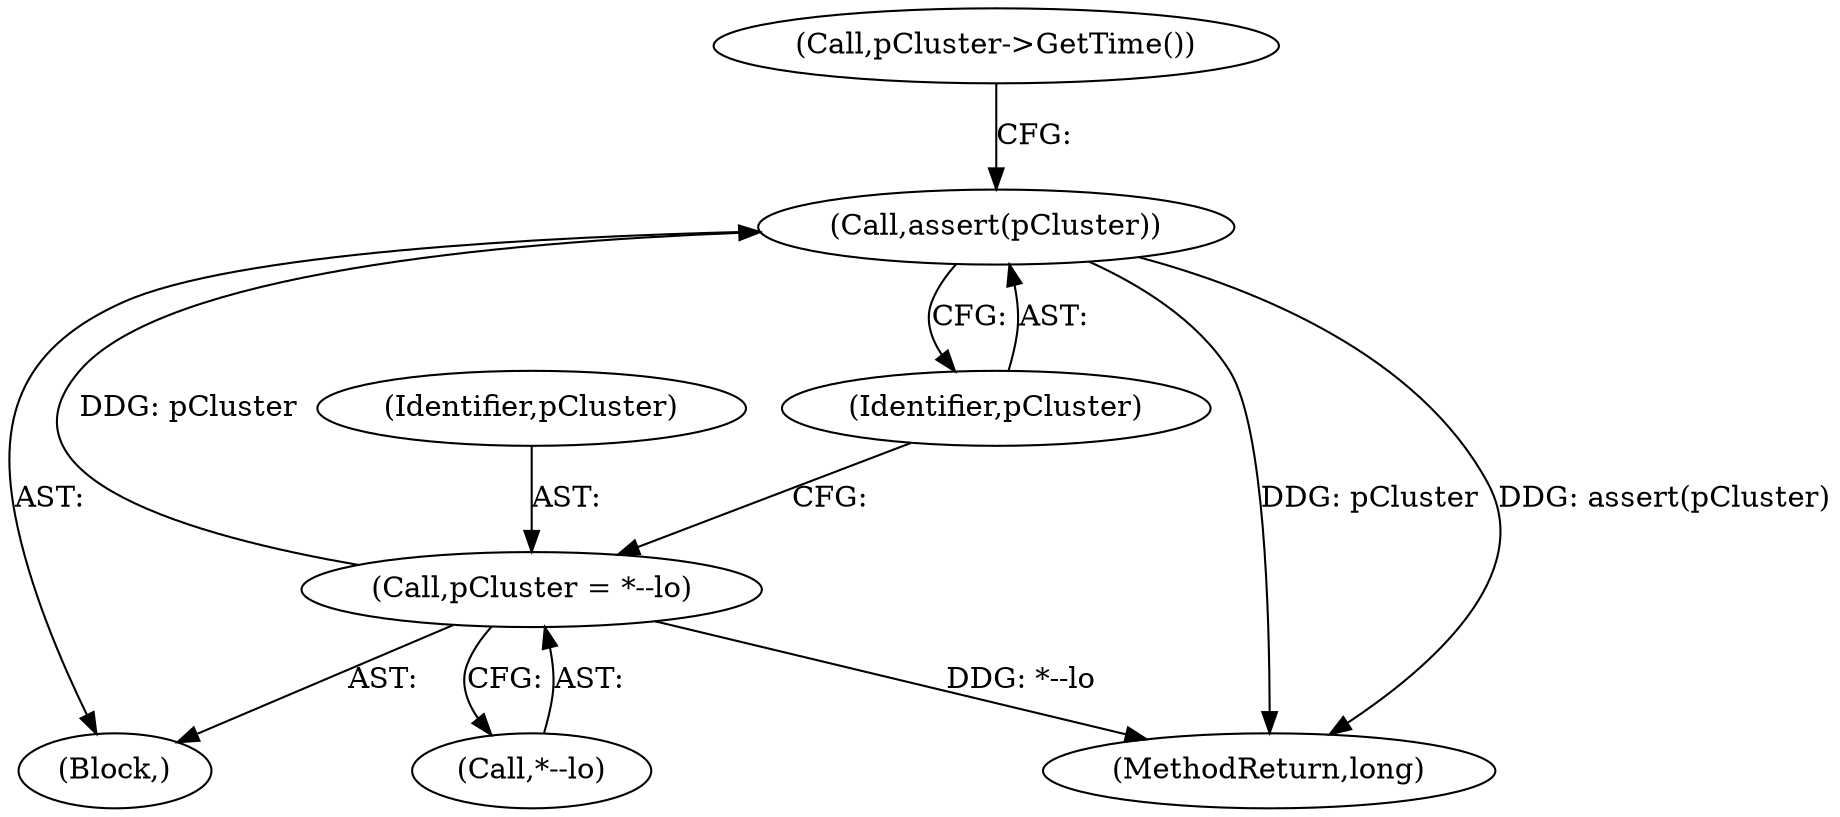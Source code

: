 digraph "0_Android_04839626ed859623901ebd3a5fd483982186b59d_197@API" {
"1000261" [label="(Call,assert(pCluster))"];
"1000256" [label="(Call,pCluster = *--lo)"];
"1000255" [label="(Block,)"];
"1000257" [label="(Identifier,pCluster)"];
"1000285" [label="(MethodReturn,long)"];
"1000262" [label="(Identifier,pCluster)"];
"1000261" [label="(Call,assert(pCluster))"];
"1000265" [label="(Call,pCluster->GetTime())"];
"1000258" [label="(Call,*--lo)"];
"1000256" [label="(Call,pCluster = *--lo)"];
"1000261" -> "1000255"  [label="AST: "];
"1000261" -> "1000262"  [label="CFG: "];
"1000262" -> "1000261"  [label="AST: "];
"1000265" -> "1000261"  [label="CFG: "];
"1000261" -> "1000285"  [label="DDG: pCluster"];
"1000261" -> "1000285"  [label="DDG: assert(pCluster)"];
"1000256" -> "1000261"  [label="DDG: pCluster"];
"1000256" -> "1000255"  [label="AST: "];
"1000256" -> "1000258"  [label="CFG: "];
"1000257" -> "1000256"  [label="AST: "];
"1000258" -> "1000256"  [label="AST: "];
"1000262" -> "1000256"  [label="CFG: "];
"1000256" -> "1000285"  [label="DDG: *--lo"];
}
